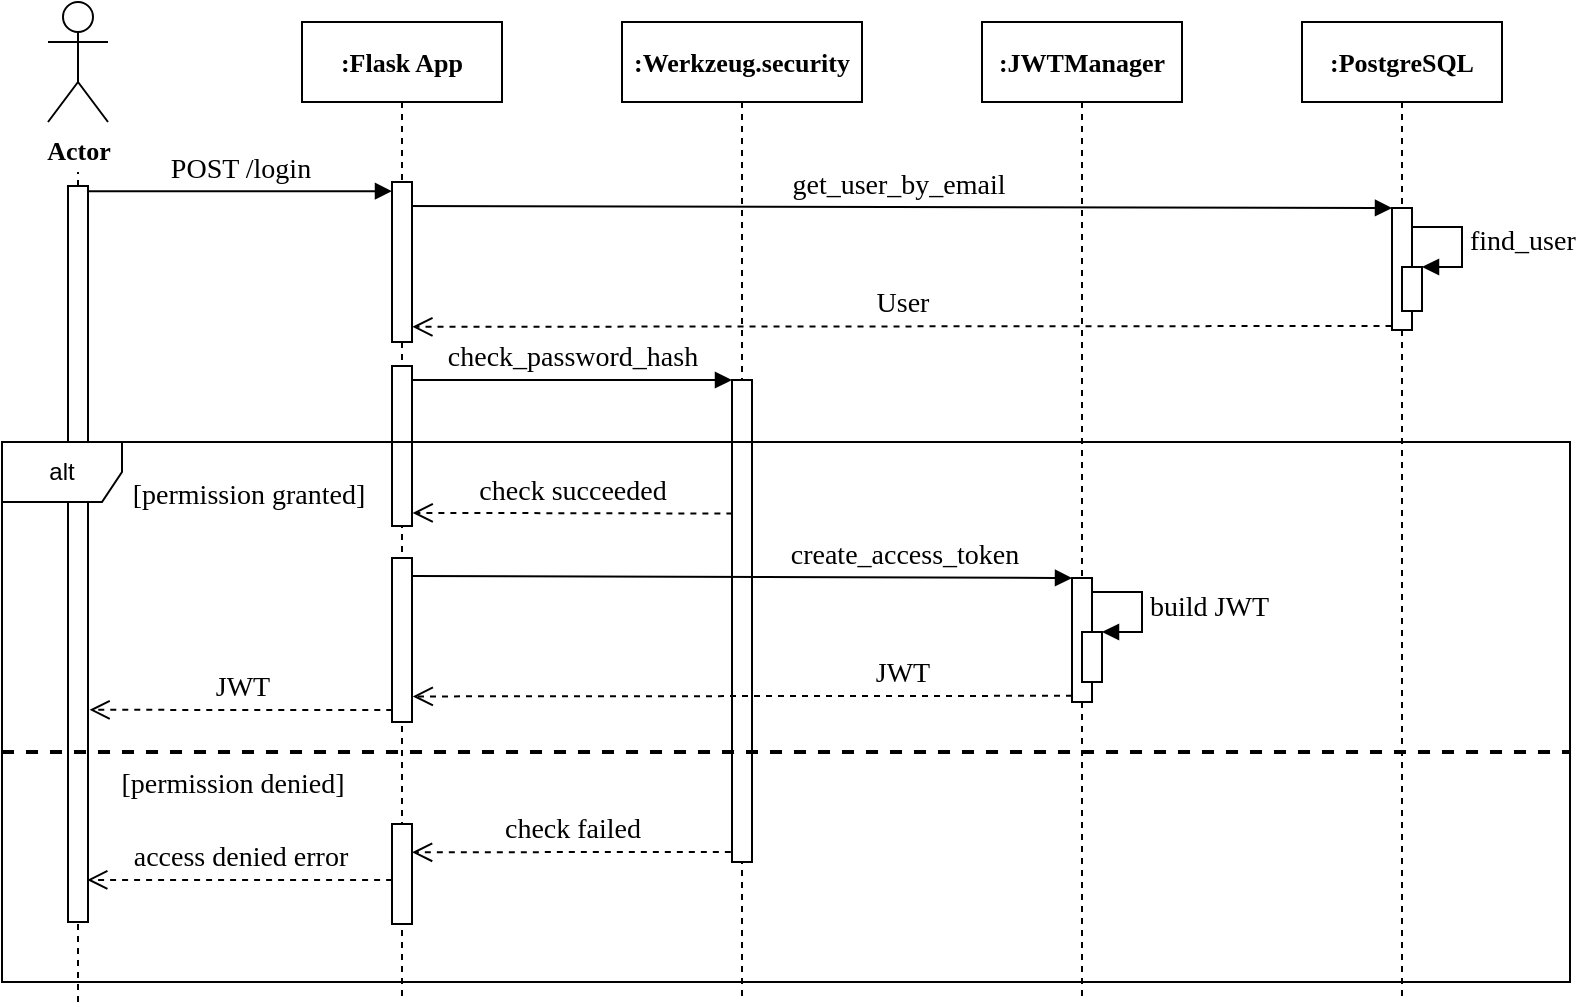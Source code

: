 <mxfile version="13.6.4" type="github">
  <diagram id="kgpKYQtTHZ0yAKxKKP6v" name="Page-1">
    <mxGraphModel dx="1038" dy="548" grid="1" gridSize="10" guides="1" tooltips="1" connect="1" arrows="1" fold="1" page="1" pageScale="1" pageWidth="850" pageHeight="1100" math="0" shadow="0" extFonts="Old Standard TT^https://fonts.googleapis.com/css?family=Old+Standard+TT">
      <root>
        <mxCell id="0" />
        <mxCell id="1" parent="0" />
        <mxCell id="won6xVCmw4BPkQLx-nKb-31" value="" style="endArrow=none;dashed=1;html=1;" edge="1" parent="1">
          <mxGeometry width="50" height="50" relative="1" as="geometry">
            <mxPoint x="248" y="580" as="sourcePoint" />
            <mxPoint x="248" y="165" as="targetPoint" />
            <Array as="points">
              <mxPoint x="248" y="255" />
            </Array>
          </mxGeometry>
        </mxCell>
        <mxCell id="won6xVCmw4BPkQLx-nKb-44" value="" style="html=1;points=[];perimeter=orthogonalPerimeter;strokeWidth=1;fillColor=#ffffff;" vertex="1" parent="1">
          <mxGeometry x="243" y="172" width="10" height="368" as="geometry" />
        </mxCell>
        <mxCell id="won6xVCmw4BPkQLx-nKb-17" value="&lt;font style=&quot;font-size: 14px&quot; face=&quot;Old Standard TT&quot;&gt;POST /login&lt;/font&gt;" style="html=1;verticalAlign=bottom;startArrow=none;endArrow=block;startSize=8;exitX=1.02;exitY=0.007;exitDx=0;exitDy=0;exitPerimeter=0;startFill=0;labelBackgroundColor=none;" edge="1" target="won6xVCmw4BPkQLx-nKb-16" parent="1" source="won6xVCmw4BPkQLx-nKb-44">
          <mxGeometry relative="1" as="geometry">
            <mxPoint x="249.3" y="171.88" as="sourcePoint" />
          </mxGeometry>
        </mxCell>
        <mxCell id="won6xVCmw4BPkQLx-nKb-10" value="&lt;font style=&quot;font-size: 13px&quot; face=&quot;Old Standard TT&quot;&gt;&lt;b&gt;:Werkzeug.security&lt;/b&gt;&lt;/font&gt;" style="shape=umlLifeline;perimeter=lifelinePerimeter;whiteSpace=wrap;html=1;container=1;collapsible=0;recursiveResize=0;outlineConnect=0;" vertex="1" parent="1">
          <mxGeometry x="520" y="90" width="120" height="490" as="geometry" />
        </mxCell>
        <mxCell id="won6xVCmw4BPkQLx-nKb-11" value="&lt;font face=&quot;Old Standard TT&quot; size=&quot;1&quot;&gt;&lt;b style=&quot;font-size: 13px&quot;&gt;:PostgreSQL&lt;/b&gt;&lt;/font&gt;" style="shape=umlLifeline;perimeter=lifelinePerimeter;whiteSpace=wrap;html=1;container=1;collapsible=0;recursiveResize=0;outlineConnect=0;" vertex="1" parent="1">
          <mxGeometry x="860" y="90" width="100" height="490" as="geometry" />
        </mxCell>
        <mxCell id="won6xVCmw4BPkQLx-nKb-13" value="" style="html=1;points=[];perimeter=orthogonalPerimeter;" vertex="1" parent="won6xVCmw4BPkQLx-nKb-11">
          <mxGeometry x="45" y="93" width="10" height="61" as="geometry" />
        </mxCell>
        <mxCell id="won6xVCmw4BPkQLx-nKb-20" value="&lt;font style=&quot;font-size: 14px&quot; face=&quot;Old Standard TT&quot;&gt;find_user&lt;/font&gt;" style="edgeStyle=orthogonalEdgeStyle;html=1;align=left;spacingLeft=2;endArrow=block;rounded=0;entryX=1;entryY=0;labelBackgroundColor=none;" edge="1" target="won6xVCmw4BPkQLx-nKb-19" parent="won6xVCmw4BPkQLx-nKb-11">
          <mxGeometry relative="1" as="geometry">
            <mxPoint x="55" y="102.5" as="sourcePoint" />
            <Array as="points">
              <mxPoint x="80" y="102.5" />
            </Array>
          </mxGeometry>
        </mxCell>
        <mxCell id="won6xVCmw4BPkQLx-nKb-19" value="" style="html=1;points=[];perimeter=orthogonalPerimeter;" vertex="1" parent="won6xVCmw4BPkQLx-nKb-11">
          <mxGeometry x="50" y="122.5" width="10" height="22" as="geometry" />
        </mxCell>
        <mxCell id="won6xVCmw4BPkQLx-nKb-14" value="&lt;font face=&quot;Old Standard TT&quot; style=&quot;font-size: 14px&quot;&gt;get_user_by_email&lt;/font&gt;" style="html=1;verticalAlign=bottom;endArrow=block;entryX=0;entryY=0;labelBackgroundColor=none;" edge="1" target="won6xVCmw4BPkQLx-nKb-13" parent="1">
          <mxGeometry relative="1" as="geometry">
            <mxPoint x="410.1" y="182.0" as="sourcePoint" />
          </mxGeometry>
        </mxCell>
        <mxCell id="won6xVCmw4BPkQLx-nKb-15" value="&lt;font style=&quot;font-size: 14px&quot; face=&quot;Old Standard TT&quot;&gt;User&lt;/font&gt;" style="html=1;verticalAlign=bottom;endArrow=open;dashed=1;endSize=8;exitX=-0.024;exitY=0.967;exitDx=0;exitDy=0;exitPerimeter=0;labelBackgroundColor=none;entryX=1.017;entryY=0.905;entryDx=0;entryDy=0;entryPerimeter=0;" edge="1" source="won6xVCmw4BPkQLx-nKb-13" parent="1" target="won6xVCmw4BPkQLx-nKb-16">
          <mxGeometry relative="1" as="geometry">
            <mxPoint x="410.267" y="242" as="targetPoint" />
            <mxPoint x="900" y="242" as="sourcePoint" />
          </mxGeometry>
        </mxCell>
        <mxCell id="won6xVCmw4BPkQLx-nKb-22" value="" style="html=1;points=[];perimeter=orthogonalPerimeter;" vertex="1" parent="1">
          <mxGeometry x="575" y="269" width="10" height="241" as="geometry" />
        </mxCell>
        <mxCell id="won6xVCmw4BPkQLx-nKb-23" value="&lt;font style=&quot;font-size: 14px&quot; face=&quot;Old Standard TT&quot;&gt;check_password_hash&lt;/font&gt;" style="verticalAlign=bottom;endArrow=block;entryX=0;entryY=0;labelBackgroundColor=none;html=1;" edge="1" target="won6xVCmw4BPkQLx-nKb-22" parent="1" source="won6xVCmw4BPkQLx-nKb-21">
          <mxGeometry relative="1" as="geometry">
            <mxPoint x="500" y="269" as="sourcePoint" />
          </mxGeometry>
        </mxCell>
        <mxCell id="won6xVCmw4BPkQLx-nKb-24" value="&lt;font style=&quot;font-size: 14px&quot; face=&quot;Old Standard TT&quot;&gt;check succeeded&lt;/font&gt;" style="html=1;verticalAlign=bottom;endArrow=open;dashed=1;endSize=8;exitX=0.019;exitY=0.277;exitDx=0;exitDy=0;exitPerimeter=0;entryX=1.032;entryY=0.918;entryDx=0;entryDy=0;entryPerimeter=0;labelBackgroundColor=none;" edge="1" source="won6xVCmw4BPkQLx-nKb-22" parent="1" target="won6xVCmw4BPkQLx-nKb-21">
          <mxGeometry relative="1" as="geometry">
            <mxPoint x="409.929" y="335.868" as="targetPoint" />
          </mxGeometry>
        </mxCell>
        <mxCell id="won6xVCmw4BPkQLx-nKb-28" value="&lt;font face=&quot;Old Standard TT&quot; style=&quot;font-size: 13px&quot;&gt;&lt;b&gt;Actor&lt;/b&gt;&lt;/font&gt;" style="shape=umlActor;verticalLabelPosition=bottom;verticalAlign=top;html=1;" vertex="1" parent="1">
          <mxGeometry x="233" y="80" width="30" height="60" as="geometry" />
        </mxCell>
        <mxCell id="won6xVCmw4BPkQLx-nKb-9" value="&lt;font face=&quot;Old Standard TT&quot; style=&quot;font-size: 13px&quot;&gt;&lt;b&gt;:Flask App&lt;/b&gt;&lt;/font&gt;" style="shape=umlLifeline;perimeter=lifelinePerimeter;whiteSpace=wrap;html=1;container=1;collapsible=0;recursiveResize=0;outlineConnect=0;" vertex="1" parent="1">
          <mxGeometry x="360" y="90" width="100" height="490" as="geometry" />
        </mxCell>
        <mxCell id="won6xVCmw4BPkQLx-nKb-16" value="" style="html=1;points=[];perimeter=orthogonalPerimeter;" vertex="1" parent="won6xVCmw4BPkQLx-nKb-9">
          <mxGeometry x="45" y="80" width="10" height="80" as="geometry" />
        </mxCell>
        <mxCell id="won6xVCmw4BPkQLx-nKb-21" value="" style="html=1;points=[];perimeter=orthogonalPerimeter;" vertex="1" parent="won6xVCmw4BPkQLx-nKb-9">
          <mxGeometry x="45" y="172" width="10" height="80" as="geometry" />
        </mxCell>
        <mxCell id="won6xVCmw4BPkQLx-nKb-37" value="" style="html=1;points=[];perimeter=orthogonalPerimeter;strokeWidth=1;fillColor=#ffffff;" vertex="1" parent="won6xVCmw4BPkQLx-nKb-9">
          <mxGeometry x="45" y="268" width="10" height="82" as="geometry" />
        </mxCell>
        <mxCell id="won6xVCmw4BPkQLx-nKb-56" value="" style="html=1;points=[];perimeter=orthogonalPerimeter;shadow=0;strokeWidth=1;fillColor=#ffffff;" vertex="1" parent="won6xVCmw4BPkQLx-nKb-9">
          <mxGeometry x="45" y="401" width="10" height="50" as="geometry" />
        </mxCell>
        <mxCell id="won6xVCmw4BPkQLx-nKb-43" value="&lt;font face=&quot;Old Standard TT&quot; style=&quot;font-size: 14px&quot;&gt;JWT&lt;/font&gt;" style="html=1;verticalAlign=bottom;endArrow=open;dashed=1;endSize=8;exitX=0.014;exitY=0.943;exitDx=0;exitDy=0;exitPerimeter=0;entryX=1.078;entryY=0.728;entryDx=0;entryDy=0;entryPerimeter=0;labelBackgroundColor=none;" edge="1" parent="1">
          <mxGeometry relative="1" as="geometry">
            <mxPoint x="405.14" y="434.041" as="sourcePoint" />
            <mxPoint x="253.78" y="433.904" as="targetPoint" />
          </mxGeometry>
        </mxCell>
        <mxCell id="won6xVCmw4BPkQLx-nKb-49" value="&lt;font face=&quot;Old Standard TT&quot; style=&quot;font-size: 13px&quot;&gt;&lt;b&gt;:JWTManager&lt;/b&gt;&lt;/font&gt;" style="shape=umlLifeline;perimeter=lifelinePerimeter;whiteSpace=wrap;html=1;container=1;collapsible=0;recursiveResize=0;outlineConnect=0;" vertex="1" parent="1">
          <mxGeometry x="700" y="90" width="100" height="490" as="geometry" />
        </mxCell>
        <mxCell id="won6xVCmw4BPkQLx-nKb-38" value="" style="html=1;points=[];perimeter=orthogonalPerimeter;strokeWidth=1;fillColor=#ffffff;" vertex="1" parent="1">
          <mxGeometry x="745" y="368" width="10" height="62" as="geometry" />
        </mxCell>
        <mxCell id="won6xVCmw4BPkQLx-nKb-52" value="&lt;font style=&quot;font-size: 14px&quot; face=&quot;Old Standard TT&quot;&gt;build JWT&lt;/font&gt;" style="edgeStyle=orthogonalEdgeStyle;html=1;align=left;spacingLeft=2;endArrow=block;rounded=0;entryX=1;entryY=0;labelBackgroundColor=none;" edge="1" parent="1" target="won6xVCmw4BPkQLx-nKb-53">
          <mxGeometry relative="1" as="geometry">
            <mxPoint x="755" y="375" as="sourcePoint" />
            <Array as="points">
              <mxPoint x="780" y="375" />
            </Array>
          </mxGeometry>
        </mxCell>
        <mxCell id="won6xVCmw4BPkQLx-nKb-53" value="" style="html=1;points=[];perimeter=orthogonalPerimeter;strokeWidth=1;fillColor=#ffffff;" vertex="1" parent="1">
          <mxGeometry x="750" y="395" width="10" height="25" as="geometry" />
        </mxCell>
        <mxCell id="won6xVCmw4BPkQLx-nKb-36" value="[permission granted]" style="text;align=center;fontStyle=0;verticalAlign=middle;spacingLeft=3;spacingRight=3;strokeColor=none;rotatable=0;points=[[0,0.5],[1,0.5]];portConstraint=eastwest;dashed=1;fontSize=14;fontFamily=Old Standard TT;labelBackgroundColor=none;" vertex="1" parent="1">
          <mxGeometry x="278" y="316.75" width="111" height="16.5" as="geometry" />
        </mxCell>
        <mxCell id="won6xVCmw4BPkQLx-nKb-55" value="&lt;font style=&quot;font-size: 14px&quot; face=&quot;Old Standard TT&quot;&gt;check failed&lt;/font&gt;" style="html=1;verticalAlign=bottom;endArrow=open;dashed=1;endSize=8;exitX=-0.058;exitY=0.979;exitDx=0;exitDy=0;exitPerimeter=0;entryX=1.003;entryY=0.283;entryDx=0;entryDy=0;entryPerimeter=0;labelBackgroundColor=none;" edge="1" parent="1" source="won6xVCmw4BPkQLx-nKb-22" target="won6xVCmw4BPkQLx-nKb-56">
          <mxGeometry relative="1" as="geometry">
            <mxPoint x="450" y="505" as="targetPoint" />
            <mxPoint x="575" y="504.681" as="sourcePoint" />
          </mxGeometry>
        </mxCell>
        <mxCell id="won6xVCmw4BPkQLx-nKb-57" value="&lt;font style=&quot;font-size: 14px&quot; face=&quot;Old Standard TT&quot;&gt;access denied error&lt;/font&gt;" style="html=1;verticalAlign=bottom;endArrow=open;dashed=1;endSize=8;exitX=0.005;exitY=0.561;exitDx=0;exitDy=0;exitPerimeter=0;entryX=0.962;entryY=0.913;entryDx=0;entryDy=0;entryPerimeter=0;labelBackgroundColor=none;" edge="1" parent="1" source="won6xVCmw4BPkQLx-nKb-56">
          <mxGeometry relative="1" as="geometry">
            <mxPoint x="415.14" y="461.041" as="sourcePoint" />
            <mxPoint x="252.62" y="518.984" as="targetPoint" />
          </mxGeometry>
        </mxCell>
        <mxCell id="won6xVCmw4BPkQLx-nKb-58" value="[permission denied]" style="text;align=center;fontStyle=0;verticalAlign=middle;spacingLeft=3;spacingRight=3;strokeColor=none;rotatable=0;points=[[0,0.5],[1,0.5]];portConstraint=eastwest;dashed=1;fontSize=14;fontFamily=Old Standard TT;" vertex="1" parent="1">
          <mxGeometry x="265" y="461" width="121" height="16.5" as="geometry" />
        </mxCell>
        <mxCell id="won6xVCmw4BPkQLx-nKb-35" value="" style="line;strokeWidth=2;fillColor=none;align=left;verticalAlign=middle;spacingTop=-1;spacingLeft=3;spacingRight=3;rotatable=0;labelPosition=right;points=[];portConstraint=eastwest;dashed=1;" vertex="1" parent="1">
          <mxGeometry x="210" y="451" width="784" height="8" as="geometry" />
        </mxCell>
        <mxCell id="won6xVCmw4BPkQLx-nKb-39" value="&lt;font style=&quot;font-size: 14px&quot; face=&quot;Old Standard TT&quot;&gt;create_access_token&lt;/font&gt;" style="html=1;verticalAlign=bottom;endArrow=block;entryX=0;entryY=0;exitX=1.033;exitY=0.11;exitDx=0;exitDy=0;exitPerimeter=0;labelBackgroundColor=none;" edge="1" target="won6xVCmw4BPkQLx-nKb-38" parent="1" source="won6xVCmw4BPkQLx-nKb-37">
          <mxGeometry x="0.493" relative="1" as="geometry">
            <mxPoint x="420" y="368" as="sourcePoint" />
            <mxPoint as="offset" />
          </mxGeometry>
        </mxCell>
        <mxCell id="won6xVCmw4BPkQLx-nKb-40" value="&lt;font style=&quot;font-size: 14px&quot; face=&quot;Old Standard TT&quot;&gt;JWT&lt;/font&gt;" style="html=1;verticalAlign=bottom;endArrow=open;dashed=1;endSize=8;exitX=0;exitY=0.95;labelBackgroundColor=none;entryX=1.037;entryY=0.844;entryDx=0;entryDy=0;entryPerimeter=0;" edge="1" source="won6xVCmw4BPkQLx-nKb-38" parent="1" target="won6xVCmw4BPkQLx-nKb-37">
          <mxGeometry x="-0.483" relative="1" as="geometry">
            <mxPoint x="415" y="428" as="targetPoint" />
            <mxPoint as="offset" />
          </mxGeometry>
        </mxCell>
        <mxCell id="won6xVCmw4BPkQLx-nKb-59" value="alt" style="shape=umlFrame;whiteSpace=wrap;html=1;shadow=0;" vertex="1" parent="1">
          <mxGeometry x="210" y="300" width="784" height="270" as="geometry" />
        </mxCell>
      </root>
    </mxGraphModel>
  </diagram>
</mxfile>
